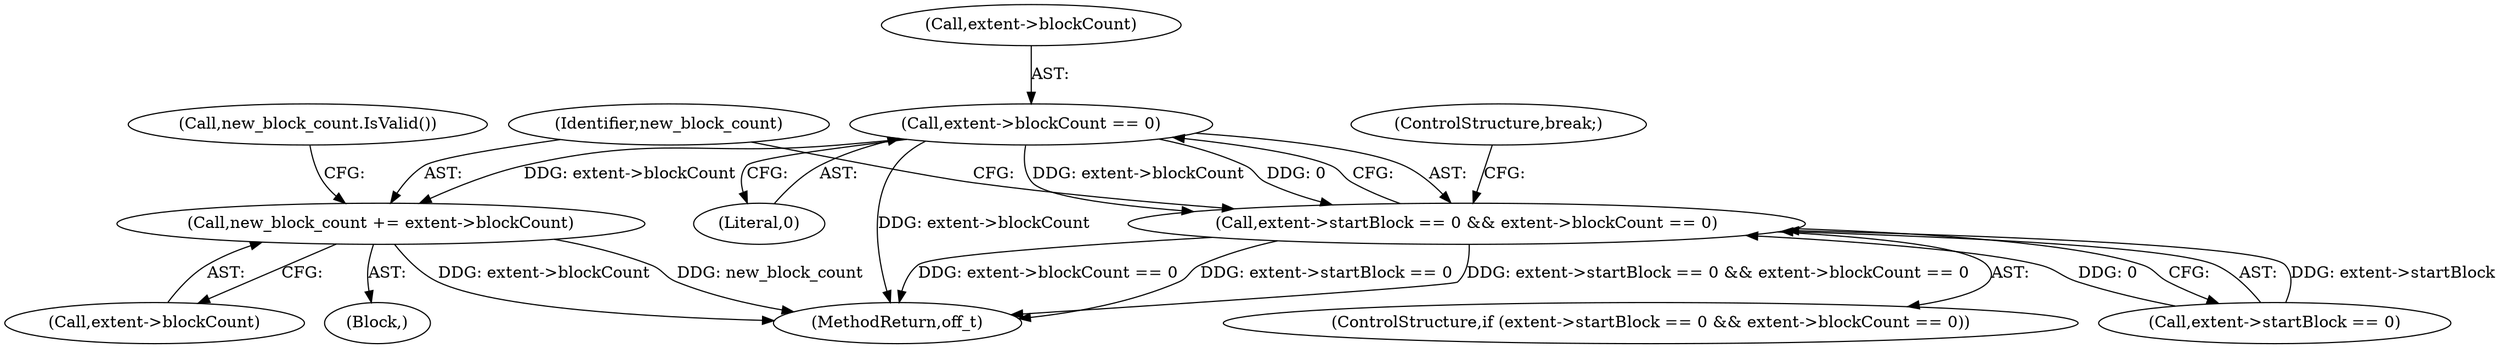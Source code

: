 digraph "0_Chrome_23cbfc1d685fa7389e88588584e02786820d4d26_4@pointer" {
"1000157" [label="(Call,extent->blockCount == 0)"];
"1000151" [label="(Call,extent->startBlock == 0 && extent->blockCount == 0)"];
"1000164" [label="(Call,new_block_count += extent->blockCount)"];
"1000157" [label="(Call,extent->blockCount == 0)"];
"1000166" [label="(Call,extent->blockCount)"];
"1000150" [label="(ControlStructure,if (extent->startBlock == 0 && extent->blockCount == 0))"];
"1000151" [label="(Call,extent->startBlock == 0 && extent->blockCount == 0)"];
"1000164" [label="(Call,new_block_count += extent->blockCount)"];
"1000152" [label="(Call,extent->startBlock == 0)"];
"1000171" [label="(Call,new_block_count.IsValid())"];
"1000162" [label="(ControlStructure,break;)"];
"1000161" [label="(Literal,0)"];
"1000158" [label="(Call,extent->blockCount)"];
"1000165" [label="(Identifier,new_block_count)"];
"1000227" [label="(MethodReturn,off_t)"];
"1000140" [label="(Block,)"];
"1000157" -> "1000151"  [label="AST: "];
"1000157" -> "1000161"  [label="CFG: "];
"1000158" -> "1000157"  [label="AST: "];
"1000161" -> "1000157"  [label="AST: "];
"1000151" -> "1000157"  [label="CFG: "];
"1000157" -> "1000227"  [label="DDG: extent->blockCount"];
"1000157" -> "1000151"  [label="DDG: extent->blockCount"];
"1000157" -> "1000151"  [label="DDG: 0"];
"1000157" -> "1000164"  [label="DDG: extent->blockCount"];
"1000151" -> "1000150"  [label="AST: "];
"1000151" -> "1000152"  [label="CFG: "];
"1000152" -> "1000151"  [label="AST: "];
"1000162" -> "1000151"  [label="CFG: "];
"1000165" -> "1000151"  [label="CFG: "];
"1000151" -> "1000227"  [label="DDG: extent->startBlock == 0 && extent->blockCount == 0"];
"1000151" -> "1000227"  [label="DDG: extent->blockCount == 0"];
"1000151" -> "1000227"  [label="DDG: extent->startBlock == 0"];
"1000152" -> "1000151"  [label="DDG: extent->startBlock"];
"1000152" -> "1000151"  [label="DDG: 0"];
"1000164" -> "1000140"  [label="AST: "];
"1000164" -> "1000166"  [label="CFG: "];
"1000165" -> "1000164"  [label="AST: "];
"1000166" -> "1000164"  [label="AST: "];
"1000171" -> "1000164"  [label="CFG: "];
"1000164" -> "1000227"  [label="DDG: extent->blockCount"];
"1000164" -> "1000227"  [label="DDG: new_block_count"];
}
